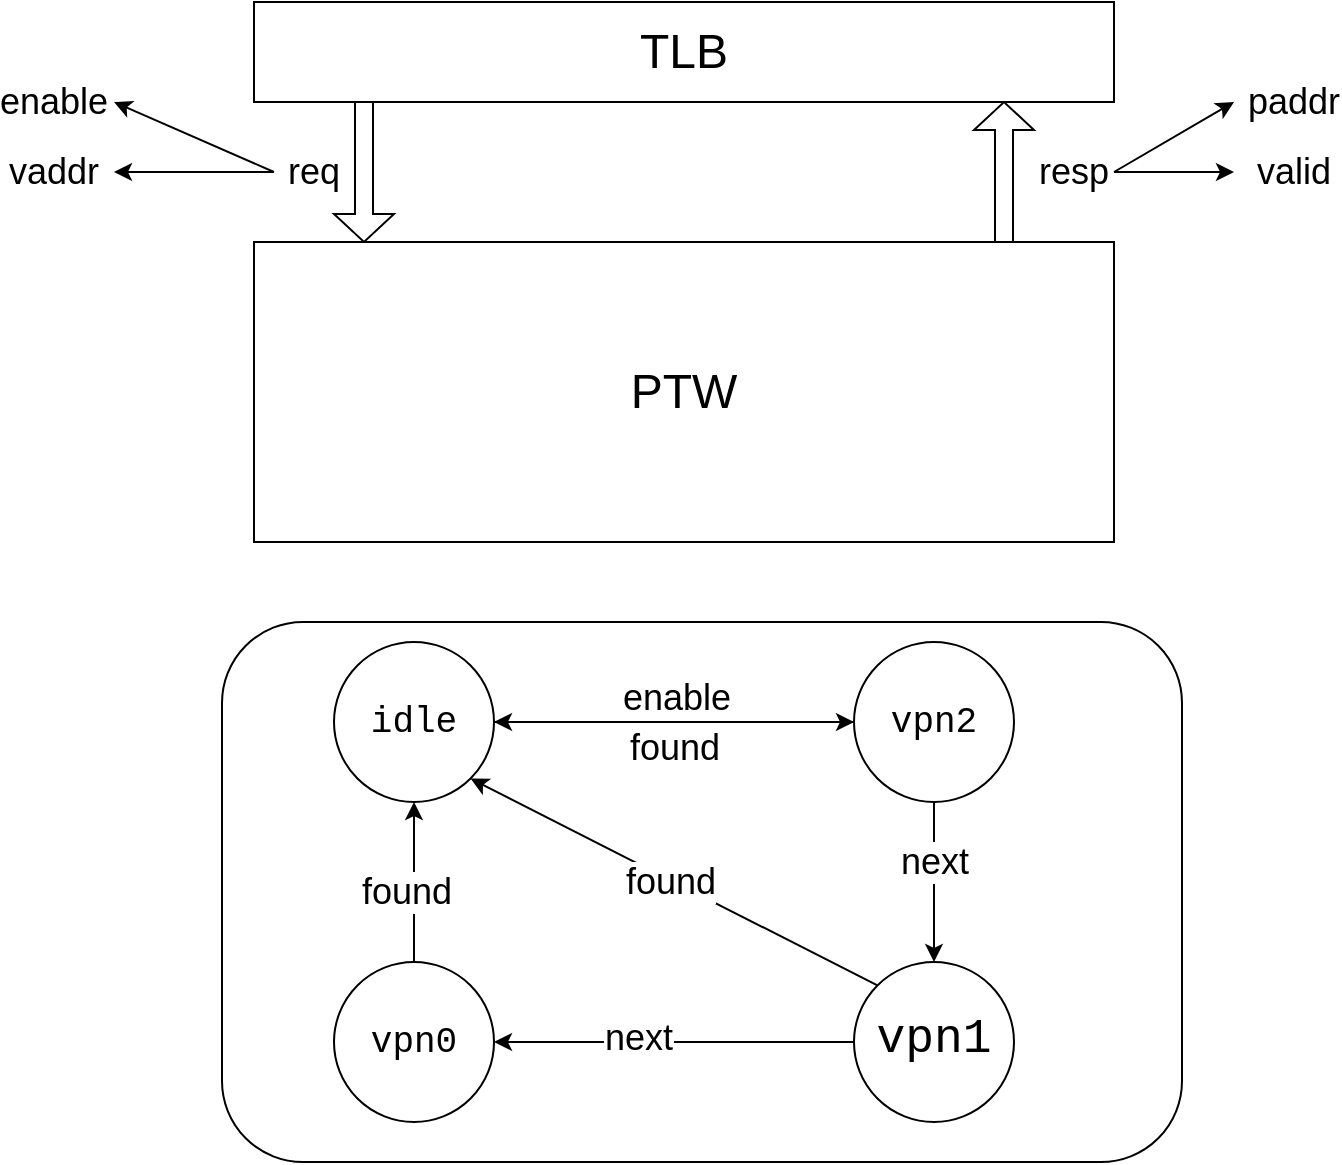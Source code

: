 <mxfile version="14.7.2" type="github">
  <diagram id="th3kR9QwJPNB4jl_sLJP" name="Page-1">
    <mxGraphModel dx="1422" dy="800" grid="0" gridSize="10" guides="1" tooltips="1" connect="1" arrows="1" fold="1" page="1" pageScale="1" pageWidth="827" pageHeight="1169" math="0" shadow="0">
      <root>
        <mxCell id="0" />
        <mxCell id="1" parent="0" />
        <mxCell id="AUQBjyaspQkhO_ic_QCQ-1" value="&lt;font style=&quot;font-size: 24px&quot;&gt;TLB&lt;/font&gt;" style="rounded=0;whiteSpace=wrap;html=1;" parent="1" vertex="1">
          <mxGeometry x="190" y="120" width="430" height="50" as="geometry" />
        </mxCell>
        <mxCell id="AUQBjyaspQkhO_ic_QCQ-2" value="&lt;font style=&quot;font-size: 24px&quot;&gt;PTW&lt;/font&gt;" style="rounded=0;whiteSpace=wrap;html=1;" parent="1" vertex="1">
          <mxGeometry x="190" y="240" width="430" height="150" as="geometry" />
        </mxCell>
        <mxCell id="AUQBjyaspQkhO_ic_QCQ-3" value="" style="shape=singleArrow;direction=south;whiteSpace=wrap;html=1;" parent="1" vertex="1">
          <mxGeometry x="230" y="170" width="30" height="70" as="geometry" />
        </mxCell>
        <mxCell id="AUQBjyaspQkhO_ic_QCQ-4" value="" style="shape=singleArrow;direction=south;whiteSpace=wrap;html=1;rotation=-180;" parent="1" vertex="1">
          <mxGeometry x="550" y="170" width="30" height="70" as="geometry" />
        </mxCell>
        <mxCell id="AUQBjyaspQkhO_ic_QCQ-12" style="edgeStyle=orthogonalEdgeStyle;rounded=0;orthogonalLoop=1;jettySize=auto;html=1;exitX=0;exitY=0.5;exitDx=0;exitDy=0;" parent="1" source="AUQBjyaspQkhO_ic_QCQ-5" edge="1">
          <mxGeometry relative="1" as="geometry">
            <mxPoint x="120" y="205" as="targetPoint" />
          </mxGeometry>
        </mxCell>
        <mxCell id="AUQBjyaspQkhO_ic_QCQ-5" value="&lt;font style=&quot;font-size: 18px&quot;&gt;req&lt;/font&gt;" style="text;html=1;strokeColor=none;fillColor=none;align=center;verticalAlign=middle;whiteSpace=wrap;rounded=0;" parent="1" vertex="1">
          <mxGeometry x="200" y="195" width="40" height="20" as="geometry" />
        </mxCell>
        <mxCell id="AUQBjyaspQkhO_ic_QCQ-19" style="edgeStyle=orthogonalEdgeStyle;rounded=0;orthogonalLoop=1;jettySize=auto;html=1;exitX=1;exitY=0.5;exitDx=0;exitDy=0;" parent="1" source="AUQBjyaspQkhO_ic_QCQ-6" edge="1">
          <mxGeometry relative="1" as="geometry">
            <mxPoint x="680" y="205" as="targetPoint" />
          </mxGeometry>
        </mxCell>
        <mxCell id="AUQBjyaspQkhO_ic_QCQ-6" value="&lt;font style=&quot;font-size: 18px&quot;&gt;resp&lt;/font&gt;" style="text;html=1;strokeColor=none;fillColor=none;align=center;verticalAlign=middle;whiteSpace=wrap;rounded=0;" parent="1" vertex="1">
          <mxGeometry x="580" y="195" width="40" height="20" as="geometry" />
        </mxCell>
        <mxCell id="AUQBjyaspQkhO_ic_QCQ-8" value="" style="endArrow=classic;html=1;exitX=0;exitY=0.5;exitDx=0;exitDy=0;" parent="1" source="AUQBjyaspQkhO_ic_QCQ-5" edge="1">
          <mxGeometry width="50" height="50" relative="1" as="geometry">
            <mxPoint x="80" y="210" as="sourcePoint" />
            <mxPoint x="120" y="170" as="targetPoint" />
          </mxGeometry>
        </mxCell>
        <mxCell id="AUQBjyaspQkhO_ic_QCQ-9" value="&lt;font style=&quot;font-size: 18px&quot;&gt;enable&lt;/font&gt;" style="text;html=1;strokeColor=none;fillColor=none;align=center;verticalAlign=middle;whiteSpace=wrap;rounded=0;" parent="1" vertex="1">
          <mxGeometry x="70" y="160" width="40" height="20" as="geometry" />
        </mxCell>
        <mxCell id="AUQBjyaspQkhO_ic_QCQ-13" value="&lt;font style=&quot;font-size: 18px&quot;&gt;vaddr&lt;/font&gt;" style="text;html=1;strokeColor=none;fillColor=none;align=center;verticalAlign=middle;whiteSpace=wrap;rounded=0;" parent="1" vertex="1">
          <mxGeometry x="70" y="195" width="40" height="20" as="geometry" />
        </mxCell>
        <mxCell id="AUQBjyaspQkhO_ic_QCQ-14" value="" style="endArrow=classic;html=1;exitX=1;exitY=0.5;exitDx=0;exitDy=0;" parent="1" source="AUQBjyaspQkhO_ic_QCQ-6" edge="1">
          <mxGeometry width="50" height="50" relative="1" as="geometry">
            <mxPoint x="620" y="220" as="sourcePoint" />
            <mxPoint x="680" y="170" as="targetPoint" />
          </mxGeometry>
        </mxCell>
        <mxCell id="AUQBjyaspQkhO_ic_QCQ-15" value="&lt;font style=&quot;font-size: 18px&quot;&gt;paddr&lt;/font&gt;" style="text;html=1;strokeColor=none;fillColor=none;align=center;verticalAlign=middle;whiteSpace=wrap;rounded=0;" parent="1" vertex="1">
          <mxGeometry x="690" y="160" width="40" height="20" as="geometry" />
        </mxCell>
        <mxCell id="AUQBjyaspQkhO_ic_QCQ-20" value="&lt;font style=&quot;font-size: 18px&quot;&gt;valid&lt;/font&gt;" style="text;html=1;strokeColor=none;fillColor=none;align=center;verticalAlign=middle;whiteSpace=wrap;rounded=0;" parent="1" vertex="1">
          <mxGeometry x="690" y="195" width="40" height="20" as="geometry" />
        </mxCell>
        <mxCell id="AUQBjyaspQkhO_ic_QCQ-21" value="" style="rounded=1;whiteSpace=wrap;html=1;" parent="1" vertex="1">
          <mxGeometry x="174" y="430" width="480" height="270" as="geometry" />
        </mxCell>
        <mxCell id="AUQBjyaspQkhO_ic_QCQ-30" style="edgeStyle=orthogonalEdgeStyle;rounded=0;orthogonalLoop=1;jettySize=auto;html=1;exitX=1;exitY=0.5;exitDx=0;exitDy=0;" parent="1" source="AUQBjyaspQkhO_ic_QCQ-23" target="AUQBjyaspQkhO_ic_QCQ-29" edge="1">
          <mxGeometry relative="1" as="geometry" />
        </mxCell>
        <mxCell id="AUQBjyaspQkhO_ic_QCQ-31" value="enable" style="edgeLabel;html=1;align=center;verticalAlign=middle;resizable=0;points=[];fontSize=18;" parent="AUQBjyaspQkhO_ic_QCQ-30" vertex="1" connectable="0">
          <mxGeometry x="-0.193" y="2" relative="1" as="geometry">
            <mxPoint x="18" y="-10" as="offset" />
          </mxGeometry>
        </mxCell>
        <mxCell id="AUQBjyaspQkhO_ic_QCQ-23" value="&lt;div style=&quot;font-family: &amp;#34;consolas&amp;#34; , &amp;#34;courier new&amp;#34; , monospace ; line-height: 22px&quot;&gt;&lt;span style=&quot;background-color: rgb(255 , 255 , 255)&quot;&gt;&lt;font style=&quot;font-size: 18px&quot;&gt;idle&lt;/font&gt;&lt;/span&gt;&lt;/div&gt;" style="ellipse;whiteSpace=wrap;html=1;aspect=fixed;" parent="1" vertex="1">
          <mxGeometry x="230" y="440" width="80" height="80" as="geometry" />
        </mxCell>
        <mxCell id="AUQBjyaspQkhO_ic_QCQ-35" style="edgeStyle=orthogonalEdgeStyle;rounded=0;orthogonalLoop=1;jettySize=auto;html=1;exitX=0;exitY=0.5;exitDx=0;exitDy=0;entryX=1;entryY=0.5;entryDx=0;entryDy=0;" parent="1" source="AUQBjyaspQkhO_ic_QCQ-27" target="AUQBjyaspQkhO_ic_QCQ-28" edge="1">
          <mxGeometry relative="1" as="geometry" />
        </mxCell>
        <mxCell id="AUQBjyaspQkhO_ic_QCQ-36" value="next" style="edgeLabel;html=1;align=center;verticalAlign=middle;resizable=0;points=[];fontSize=18;" parent="AUQBjyaspQkhO_ic_QCQ-35" vertex="1" connectable="0">
          <mxGeometry x="0.204" y="-2" relative="1" as="geometry">
            <mxPoint as="offset" />
          </mxGeometry>
        </mxCell>
        <mxCell id="AUQBjyaspQkhO_ic_QCQ-27" value="&lt;div style=&quot;font-family: &amp;#34;consolas&amp;#34; , &amp;#34;courier new&amp;#34; , monospace ; line-height: 22px&quot;&gt;&lt;span style=&quot;background-color: rgb(255 , 255 , 255)&quot;&gt;&lt;font style=&quot;font-size: 24px&quot;&gt;vpn1&lt;/font&gt;&lt;/span&gt;&lt;/div&gt;" style="ellipse;whiteSpace=wrap;html=1;aspect=fixed;" parent="1" vertex="1">
          <mxGeometry x="490" y="600" width="80" height="80" as="geometry" />
        </mxCell>
        <mxCell id="AUQBjyaspQkhO_ic_QCQ-38" style="edgeStyle=orthogonalEdgeStyle;rounded=0;orthogonalLoop=1;jettySize=auto;html=1;exitX=0.5;exitY=0;exitDx=0;exitDy=0;entryX=0.5;entryY=1;entryDx=0;entryDy=0;" parent="1" source="AUQBjyaspQkhO_ic_QCQ-28" target="AUQBjyaspQkhO_ic_QCQ-23" edge="1">
          <mxGeometry relative="1" as="geometry">
            <Array as="points">
              <mxPoint x="270" y="560" />
              <mxPoint x="270" y="560" />
            </Array>
          </mxGeometry>
        </mxCell>
        <mxCell id="AUQBjyaspQkhO_ic_QCQ-28" value="&lt;div style=&quot;font-family: &amp;#34;consolas&amp;#34; , &amp;#34;courier new&amp;#34; , monospace ; line-height: 22px&quot;&gt;&lt;span style=&quot;background-color: rgb(255 , 255 , 255)&quot;&gt;&lt;font style=&quot;font-size: 18px&quot;&gt;vpn0&lt;/font&gt;&lt;/span&gt;&lt;/div&gt;" style="ellipse;whiteSpace=wrap;html=1;aspect=fixed;" parent="1" vertex="1">
          <mxGeometry x="230" y="600" width="80" height="80" as="geometry" />
        </mxCell>
        <mxCell id="AUQBjyaspQkhO_ic_QCQ-32" style="edgeStyle=orthogonalEdgeStyle;rounded=0;orthogonalLoop=1;jettySize=auto;html=1;exitX=0.5;exitY=1;exitDx=0;exitDy=0;entryX=0.5;entryY=0;entryDx=0;entryDy=0;" parent="1" source="AUQBjyaspQkhO_ic_QCQ-29" target="AUQBjyaspQkhO_ic_QCQ-27" edge="1">
          <mxGeometry relative="1" as="geometry">
            <Array as="points">
              <mxPoint x="530" y="540" />
              <mxPoint x="530" y="540" />
            </Array>
          </mxGeometry>
        </mxCell>
        <mxCell id="AUQBjyaspQkhO_ic_QCQ-41" style="edgeStyle=orthogonalEdgeStyle;rounded=0;orthogonalLoop=1;jettySize=auto;html=1;exitX=0;exitY=0.5;exitDx=0;exitDy=0;" parent="1" source="AUQBjyaspQkhO_ic_QCQ-29" target="AUQBjyaspQkhO_ic_QCQ-23" edge="1">
          <mxGeometry relative="1" as="geometry" />
        </mxCell>
        <mxCell id="AUQBjyaspQkhO_ic_QCQ-29" value="&lt;div style=&quot;font-family: &amp;#34;consolas&amp;#34; , &amp;#34;courier new&amp;#34; , monospace ; line-height: 22px&quot;&gt;&lt;span style=&quot;background-color: rgb(255 , 255 , 255)&quot;&gt;&lt;font style=&quot;font-size: 18px&quot;&gt;vpn2&lt;/font&gt;&lt;/span&gt;&lt;/div&gt;" style="ellipse;whiteSpace=wrap;html=1;aspect=fixed;" parent="1" vertex="1">
          <mxGeometry x="490" y="440" width="80" height="80" as="geometry" />
        </mxCell>
        <mxCell id="AUQBjyaspQkhO_ic_QCQ-39" value="next" style="edgeLabel;html=1;align=center;verticalAlign=middle;resizable=0;points=[];fontSize=18;" parent="1" vertex="1" connectable="0">
          <mxGeometry x="530" y="550" as="geometry" />
        </mxCell>
        <mxCell id="AUQBjyaspQkhO_ic_QCQ-40" value="found" style="edgeLabel;html=1;align=center;verticalAlign=middle;resizable=0;points=[];fontSize=18;" parent="1" vertex="1" connectable="0">
          <mxGeometry x="266" y="565" as="geometry" />
        </mxCell>
        <mxCell id="AUQBjyaspQkhO_ic_QCQ-42" value="found" style="edgeLabel;html=1;align=center;verticalAlign=middle;resizable=0;points=[];fontSize=18;" parent="1" vertex="1" connectable="0">
          <mxGeometry x="414" y="501" as="geometry">
            <mxPoint x="-14" y="-8" as="offset" />
          </mxGeometry>
        </mxCell>
        <mxCell id="AUQBjyaspQkhO_ic_QCQ-43" value="" style="endArrow=classic;html=1;entryX=1;entryY=1;entryDx=0;entryDy=0;exitX=0;exitY=0;exitDx=0;exitDy=0;" parent="1" source="AUQBjyaspQkhO_ic_QCQ-27" target="AUQBjyaspQkhO_ic_QCQ-23" edge="1">
          <mxGeometry width="50" height="50" relative="1" as="geometry">
            <mxPoint x="380" y="600" as="sourcePoint" />
            <mxPoint x="430" y="550" as="targetPoint" />
          </mxGeometry>
        </mxCell>
        <mxCell id="AUQBjyaspQkhO_ic_QCQ-44" value="found" style="edgeLabel;html=1;align=center;verticalAlign=middle;resizable=0;points=[];fontSize=18;" parent="AUQBjyaspQkhO_ic_QCQ-43" vertex="1" connectable="0">
          <mxGeometry x="0.159" relative="1" as="geometry">
            <mxPoint x="14" y="8" as="offset" />
          </mxGeometry>
        </mxCell>
      </root>
    </mxGraphModel>
  </diagram>
</mxfile>
